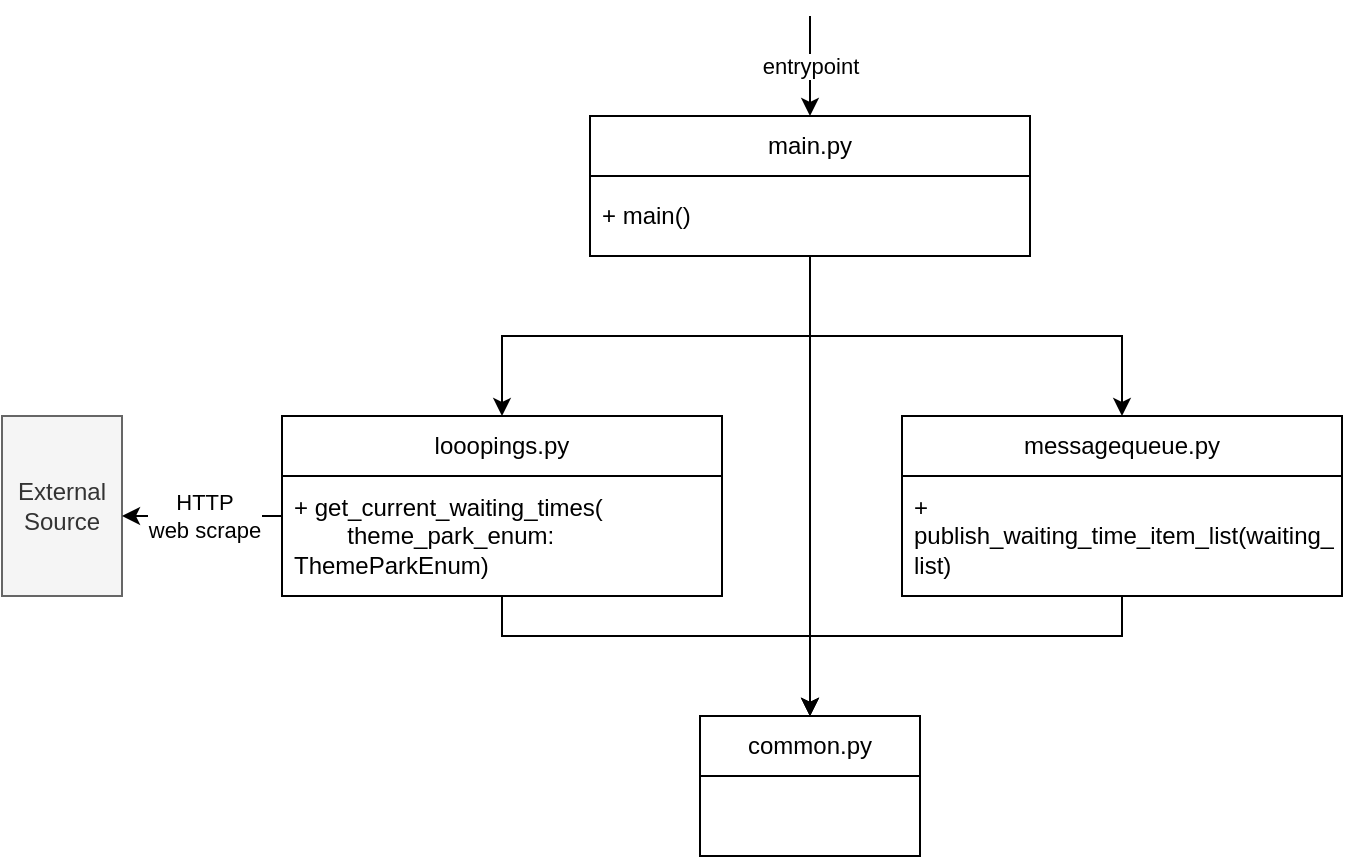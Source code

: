 <mxfile version="26.2.9">
  <diagram id="0gSn1V-aCelISR8lr_hV" name="Page-1">
    <mxGraphModel dx="1528" dy="1116" grid="1" gridSize="10" guides="1" tooltips="1" connect="1" arrows="1" fold="1" page="1" pageScale="1" pageWidth="827" pageHeight="1169" math="0" shadow="0">
      <root>
        <mxCell id="0" />
        <mxCell id="1" parent="0" />
        <mxCell id="JqIsrI4YPN4bG1ipMabd-13" style="edgeStyle=orthogonalEdgeStyle;rounded=0;orthogonalLoop=1;jettySize=auto;html=1;" edge="1" parent="1" source="JqIsrI4YPN4bG1ipMabd-1" target="JqIsrI4YPN4bG1ipMabd-10">
          <mxGeometry relative="1" as="geometry">
            <Array as="points">
              <mxPoint x="260" y="870" />
              <mxPoint x="414" y="870" />
            </Array>
          </mxGeometry>
        </mxCell>
        <mxCell id="JqIsrI4YPN4bG1ipMabd-1" value="looopings.py" style="swimlane;fontStyle=0;childLayout=stackLayout;horizontal=1;startSize=30;horizontalStack=0;resizeParent=1;resizeParentMax=0;resizeLast=0;collapsible=1;marginBottom=0;whiteSpace=wrap;html=1;" vertex="1" parent="1">
          <mxGeometry x="150" y="760" width="220" height="90" as="geometry" />
        </mxCell>
        <mxCell id="JqIsrI4YPN4bG1ipMabd-2" value="+ get_current_waiting_times(&lt;div&gt;&lt;span style=&quot;white-space: pre;&quot;&gt;&#x9;&lt;/span&gt;theme_park_enum: ThemeParkEnum)&lt;/div&gt;" style="text;strokeColor=none;fillColor=none;align=left;verticalAlign=middle;spacingLeft=4;spacingRight=4;overflow=hidden;points=[[0,0.5],[1,0.5]];portConstraint=eastwest;rotatable=0;whiteSpace=wrap;html=1;" vertex="1" parent="JqIsrI4YPN4bG1ipMabd-1">
          <mxGeometry y="30" width="220" height="60" as="geometry" />
        </mxCell>
        <mxCell id="JqIsrI4YPN4bG1ipMabd-14" style="edgeStyle=orthogonalEdgeStyle;rounded=0;orthogonalLoop=1;jettySize=auto;html=1;" edge="1" parent="1" source="JqIsrI4YPN4bG1ipMabd-3" target="JqIsrI4YPN4bG1ipMabd-10">
          <mxGeometry relative="1" as="geometry">
            <Array as="points">
              <mxPoint x="570" y="870" />
              <mxPoint x="414" y="870" />
            </Array>
          </mxGeometry>
        </mxCell>
        <mxCell id="JqIsrI4YPN4bG1ipMabd-3" value="messagequeue.py" style="swimlane;fontStyle=0;childLayout=stackLayout;horizontal=1;startSize=30;horizontalStack=0;resizeParent=1;resizeParentMax=0;resizeLast=0;collapsible=1;marginBottom=0;whiteSpace=wrap;html=1;" vertex="1" parent="1">
          <mxGeometry x="460" y="760" width="220" height="90" as="geometry" />
        </mxCell>
        <mxCell id="JqIsrI4YPN4bG1ipMabd-4" value="+ publish_waiting_time_item_list(waiting_time_item_list: list)" style="text;strokeColor=none;fillColor=none;align=left;verticalAlign=middle;spacingLeft=4;spacingRight=4;overflow=hidden;points=[[0,0.5],[1,0.5]];portConstraint=eastwest;rotatable=0;whiteSpace=wrap;html=1;" vertex="1" parent="JqIsrI4YPN4bG1ipMabd-3">
          <mxGeometry y="30" width="220" height="60" as="geometry" />
        </mxCell>
        <mxCell id="JqIsrI4YPN4bG1ipMabd-8" style="edgeStyle=orthogonalEdgeStyle;rounded=0;orthogonalLoop=1;jettySize=auto;html=1;" edge="1" parent="1" source="JqIsrI4YPN4bG1ipMabd-5" target="JqIsrI4YPN4bG1ipMabd-1">
          <mxGeometry relative="1" as="geometry" />
        </mxCell>
        <mxCell id="JqIsrI4YPN4bG1ipMabd-9" style="edgeStyle=orthogonalEdgeStyle;rounded=0;orthogonalLoop=1;jettySize=auto;html=1;" edge="1" parent="1" source="JqIsrI4YPN4bG1ipMabd-5" target="JqIsrI4YPN4bG1ipMabd-3">
          <mxGeometry relative="1" as="geometry" />
        </mxCell>
        <mxCell id="JqIsrI4YPN4bG1ipMabd-12" style="edgeStyle=orthogonalEdgeStyle;rounded=0;orthogonalLoop=1;jettySize=auto;html=1;" edge="1" parent="1" source="JqIsrI4YPN4bG1ipMabd-5" target="JqIsrI4YPN4bG1ipMabd-10">
          <mxGeometry relative="1" as="geometry" />
        </mxCell>
        <mxCell id="JqIsrI4YPN4bG1ipMabd-5" value="main.py" style="swimlane;fontStyle=0;childLayout=stackLayout;horizontal=1;startSize=30;horizontalStack=0;resizeParent=1;resizeParentMax=0;resizeLast=0;collapsible=1;marginBottom=0;whiteSpace=wrap;html=1;" vertex="1" parent="1">
          <mxGeometry x="304" y="610" width="220" height="70" as="geometry" />
        </mxCell>
        <mxCell id="JqIsrI4YPN4bG1ipMabd-6" value="+ main()" style="text;strokeColor=none;fillColor=none;align=left;verticalAlign=middle;spacingLeft=4;spacingRight=4;overflow=hidden;points=[[0,0.5],[1,0.5]];portConstraint=eastwest;rotatable=0;whiteSpace=wrap;html=1;" vertex="1" parent="JqIsrI4YPN4bG1ipMabd-5">
          <mxGeometry y="30" width="220" height="40" as="geometry" />
        </mxCell>
        <mxCell id="JqIsrI4YPN4bG1ipMabd-7" value="entrypoint" style="endArrow=classic;html=1;rounded=0;entryX=0.5;entryY=0;entryDx=0;entryDy=0;" edge="1" parent="1" target="JqIsrI4YPN4bG1ipMabd-5">
          <mxGeometry width="50" height="50" relative="1" as="geometry">
            <mxPoint x="414" y="560" as="sourcePoint" />
            <mxPoint x="460" y="530" as="targetPoint" />
          </mxGeometry>
        </mxCell>
        <mxCell id="JqIsrI4YPN4bG1ipMabd-10" value="common.py" style="swimlane;fontStyle=0;childLayout=stackLayout;horizontal=1;startSize=30;horizontalStack=0;resizeParent=1;resizeParentMax=0;resizeLast=0;collapsible=1;marginBottom=0;whiteSpace=wrap;html=1;" vertex="1" parent="1">
          <mxGeometry x="359" y="910" width="110" height="70" as="geometry" />
        </mxCell>
        <mxCell id="JqIsrI4YPN4bG1ipMabd-15" value="External&lt;div&gt;Source&lt;/div&gt;" style="rounded=0;whiteSpace=wrap;html=1;fillColor=#f5f5f5;fontColor=#333333;strokeColor=#666666;" vertex="1" parent="1">
          <mxGeometry x="10" y="760" width="60" height="90" as="geometry" />
        </mxCell>
        <mxCell id="JqIsrI4YPN4bG1ipMabd-16" style="edgeStyle=orthogonalEdgeStyle;rounded=0;orthogonalLoop=1;jettySize=auto;html=1;" edge="1" parent="1" source="JqIsrI4YPN4bG1ipMabd-2" target="JqIsrI4YPN4bG1ipMabd-15">
          <mxGeometry relative="1" as="geometry">
            <Array as="points">
              <mxPoint x="90" y="810" />
              <mxPoint x="90" y="810" />
            </Array>
          </mxGeometry>
        </mxCell>
        <mxCell id="JqIsrI4YPN4bG1ipMabd-17" value="HTTP&lt;div&gt;web scrape&lt;/div&gt;" style="edgeLabel;html=1;align=center;verticalAlign=middle;resizable=0;points=[];" vertex="1" connectable="0" parent="JqIsrI4YPN4bG1ipMabd-16">
          <mxGeometry x="0.34" y="-2" relative="1" as="geometry">
            <mxPoint x="14" y="2" as="offset" />
          </mxGeometry>
        </mxCell>
      </root>
    </mxGraphModel>
  </diagram>
</mxfile>
